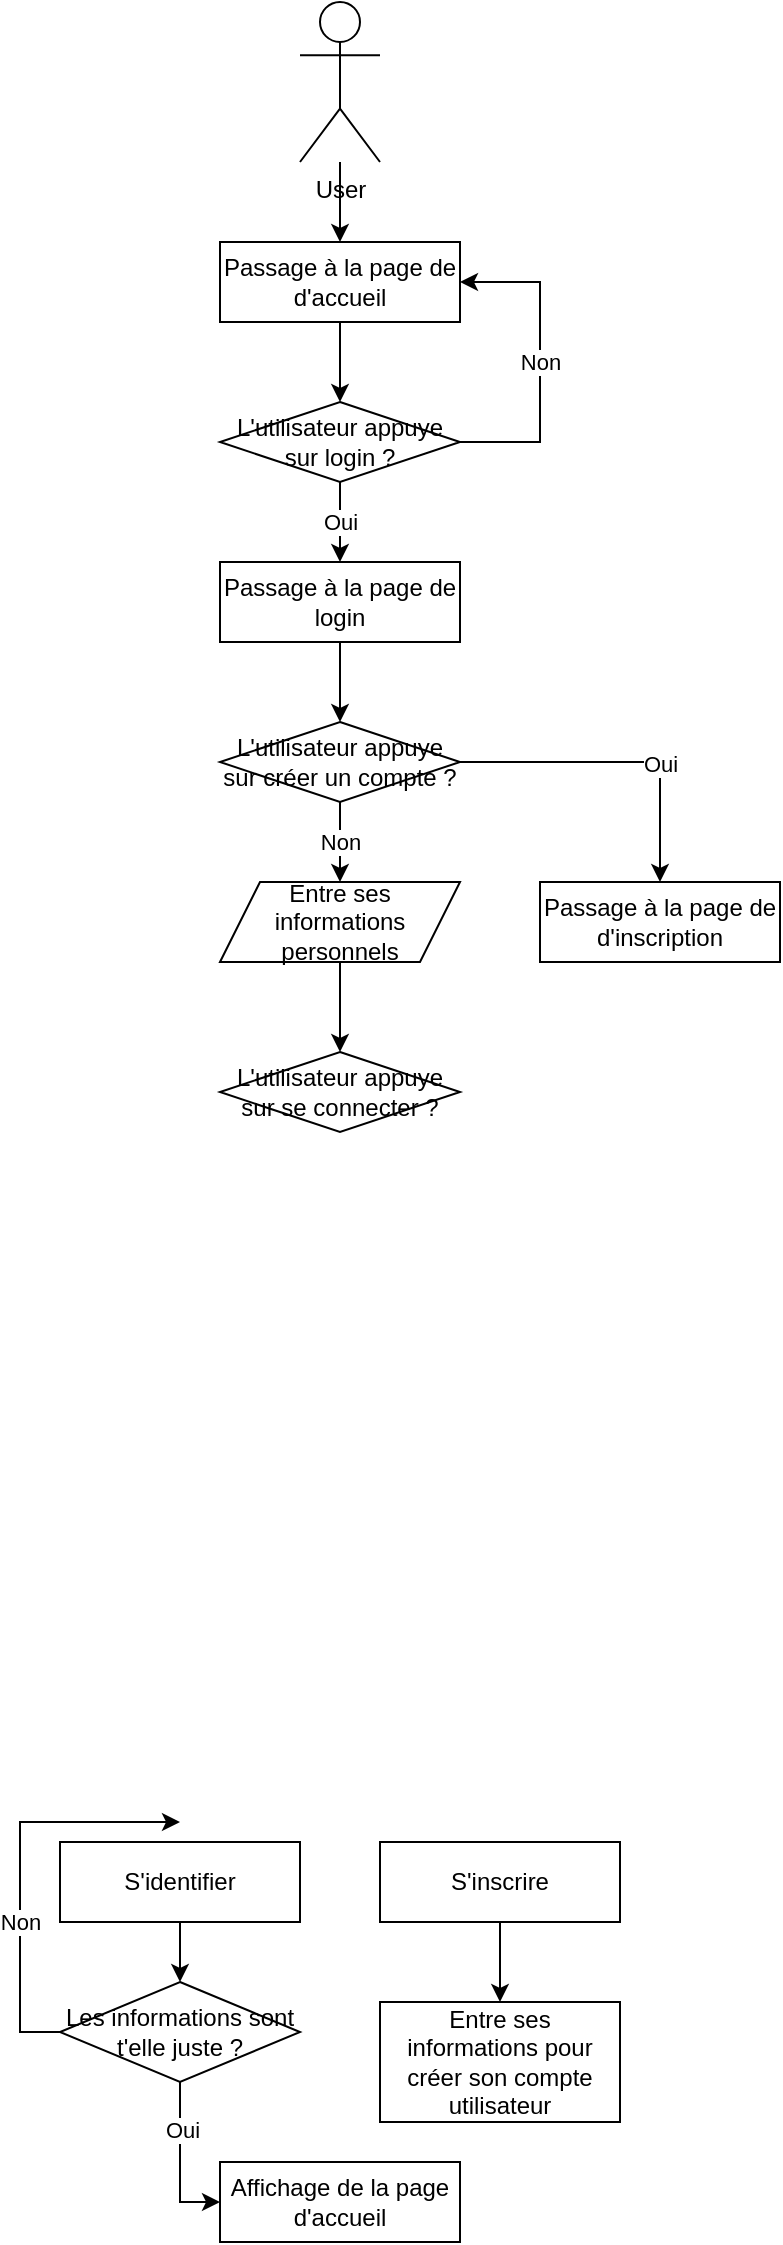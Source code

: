 <mxfile version="20.8.18" type="device"><diagram id="doQJcNLJImov5TKYSHX2" name="Page-1"><mxGraphModel dx="417" dy="637" grid="1" gridSize="10" guides="1" tooltips="1" connect="1" arrows="1" fold="1" page="1" pageScale="1" pageWidth="827" pageHeight="1169" math="0" shadow="0"><root><mxCell id="0"/><mxCell id="1" parent="0"/><mxCell id="OpUMwXu_qE_lq74d6x2d-5" style="edgeStyle=orthogonalEdgeStyle;rounded=0;orthogonalLoop=1;jettySize=auto;html=1;" edge="1" parent="1" source="cYCKhf7vR0213UGvamIm-5" target="OpUMwXu_qE_lq74d6x2d-4"><mxGeometry relative="1" as="geometry"/></mxCell><mxCell id="cYCKhf7vR0213UGvamIm-5" value="User" style="shape=umlActor;verticalLabelPosition=bottom;verticalAlign=top;html=1;outlineConnect=0;" parent="1" vertex="1"><mxGeometry x="360" y="40" width="40" height="80" as="geometry"/></mxCell><mxCell id="cYCKhf7vR0213UGvamIm-13" value="" style="edgeStyle=orthogonalEdgeStyle;rounded=0;orthogonalLoop=1;jettySize=auto;html=1;" parent="1" source="cYCKhf7vR0213UGvamIm-8" target="cYCKhf7vR0213UGvamIm-12" edge="1"><mxGeometry relative="1" as="geometry"/></mxCell><mxCell id="cYCKhf7vR0213UGvamIm-8" value="S'inscrire" style="rounded=0;whiteSpace=wrap;html=1;" parent="1" vertex="1"><mxGeometry x="400" y="960" width="120" height="40" as="geometry"/></mxCell><mxCell id="cYCKhf7vR0213UGvamIm-15" value="" style="edgeStyle=orthogonalEdgeStyle;rounded=0;orthogonalLoop=1;jettySize=auto;html=1;entryX=0.5;entryY=0;entryDx=0;entryDy=0;" parent="1" source="cYCKhf7vR0213UGvamIm-9" target="cYCKhf7vR0213UGvamIm-25" edge="1"><mxGeometry relative="1" as="geometry"><mxPoint x="300" y="1040" as="targetPoint"/></mxGeometry></mxCell><mxCell id="cYCKhf7vR0213UGvamIm-9" value="&lt;div&gt;S'identifier&lt;/div&gt;" style="rounded=0;whiteSpace=wrap;html=1;" parent="1" vertex="1"><mxGeometry x="240" y="960" width="120" height="40" as="geometry"/></mxCell><mxCell id="cYCKhf7vR0213UGvamIm-12" value="Entre ses informations pour créer son compte utilisateur" style="rounded=0;whiteSpace=wrap;html=1;" parent="1" vertex="1"><mxGeometry x="400" y="1040" width="120" height="60" as="geometry"/></mxCell><mxCell id="cYCKhf7vR0213UGvamIm-16" value="Affichage de la page d'accueil" style="rounded=0;whiteSpace=wrap;html=1;" parent="1" vertex="1"><mxGeometry x="320" y="1120" width="120" height="40" as="geometry"/></mxCell><mxCell id="cYCKhf7vR0213UGvamIm-26" value="Non" style="edgeStyle=orthogonalEdgeStyle;rounded=0;orthogonalLoop=1;jettySize=auto;html=1;" parent="1" source="cYCKhf7vR0213UGvamIm-25" edge="1"><mxGeometry x="-0.268" relative="1" as="geometry"><mxPoint x="300" y="950" as="targetPoint"/><Array as="points"><mxPoint x="220" y="1055"/><mxPoint x="220" y="950"/></Array><mxPoint as="offset"/></mxGeometry></mxCell><mxCell id="OpUMwXu_qE_lq74d6x2d-1" style="edgeStyle=orthogonalEdgeStyle;rounded=0;orthogonalLoop=1;jettySize=auto;html=1;entryX=0;entryY=0.5;entryDx=0;entryDy=0;" edge="1" parent="1" source="cYCKhf7vR0213UGvamIm-25" target="cYCKhf7vR0213UGvamIm-16"><mxGeometry relative="1" as="geometry"/></mxCell><mxCell id="OpUMwXu_qE_lq74d6x2d-2" value="Oui" style="edgeLabel;html=1;align=center;verticalAlign=middle;resizable=0;points=[];" vertex="1" connectable="0" parent="OpUMwXu_qE_lq74d6x2d-1"><mxGeometry x="-0.407" y="1" relative="1" as="geometry"><mxPoint as="offset"/></mxGeometry></mxCell><mxCell id="cYCKhf7vR0213UGvamIm-25" value="Les informations sont t'elle juste ?" style="rhombus;whiteSpace=wrap;html=1;" parent="1" vertex="1"><mxGeometry x="240" y="1030" width="120" height="50" as="geometry"/></mxCell><mxCell id="OpUMwXu_qE_lq74d6x2d-8" value="" style="edgeStyle=orthogonalEdgeStyle;rounded=0;orthogonalLoop=1;jettySize=auto;html=1;" edge="1" parent="1" source="OpUMwXu_qE_lq74d6x2d-4" target="OpUMwXu_qE_lq74d6x2d-7"><mxGeometry relative="1" as="geometry"/></mxCell><mxCell id="OpUMwXu_qE_lq74d6x2d-4" value="Passage à la page de d'accueil" style="rounded=0;whiteSpace=wrap;html=1;" vertex="1" parent="1"><mxGeometry x="320" y="160" width="120" height="40" as="geometry"/></mxCell><mxCell id="OpUMwXu_qE_lq74d6x2d-10" value="Oui" style="edgeStyle=orthogonalEdgeStyle;rounded=0;orthogonalLoop=1;jettySize=auto;html=1;" edge="1" parent="1" source="OpUMwXu_qE_lq74d6x2d-7" target="OpUMwXu_qE_lq74d6x2d-9"><mxGeometry relative="1" as="geometry"><mxPoint as="offset"/></mxGeometry></mxCell><mxCell id="OpUMwXu_qE_lq74d6x2d-13" value="Non" style="edgeStyle=orthogonalEdgeStyle;rounded=0;orthogonalLoop=1;jettySize=auto;html=1;entryX=1;entryY=0.5;entryDx=0;entryDy=0;" edge="1" parent="1" source="OpUMwXu_qE_lq74d6x2d-7" target="OpUMwXu_qE_lq74d6x2d-4"><mxGeometry relative="1" as="geometry"><Array as="points"><mxPoint x="480" y="260"/><mxPoint x="480" y="180"/></Array></mxGeometry></mxCell><mxCell id="OpUMwXu_qE_lq74d6x2d-7" value="L'utilisateur appuye sur login ?" style="rhombus;whiteSpace=wrap;html=1;" vertex="1" parent="1"><mxGeometry x="320" y="240" width="120" height="40" as="geometry"/></mxCell><mxCell id="OpUMwXu_qE_lq74d6x2d-15" value="" style="edgeStyle=orthogonalEdgeStyle;rounded=0;orthogonalLoop=1;jettySize=auto;html=1;" edge="1" parent="1" source="OpUMwXu_qE_lq74d6x2d-9" target="OpUMwXu_qE_lq74d6x2d-14"><mxGeometry relative="1" as="geometry"/></mxCell><mxCell id="OpUMwXu_qE_lq74d6x2d-9" value="Passage à la page de login" style="rounded=0;whiteSpace=wrap;html=1;" vertex="1" parent="1"><mxGeometry x="320" y="320" width="120" height="40" as="geometry"/></mxCell><mxCell id="OpUMwXu_qE_lq74d6x2d-22" value="" style="edgeStyle=orthogonalEdgeStyle;rounded=0;orthogonalLoop=1;jettySize=auto;html=1;" edge="1" parent="1" source="OpUMwXu_qE_lq74d6x2d-14" target="OpUMwXu_qE_lq74d6x2d-21"><mxGeometry relative="1" as="geometry"/></mxCell><mxCell id="OpUMwXu_qE_lq74d6x2d-23" value="Oui" style="edgeLabel;html=1;align=center;verticalAlign=middle;resizable=0;points=[];" vertex="1" connectable="0" parent="OpUMwXu_qE_lq74d6x2d-22"><mxGeometry x="0.263" relative="1" as="geometry"><mxPoint as="offset"/></mxGeometry></mxCell><mxCell id="OpUMwXu_qE_lq74d6x2d-31" value="Non" style="edgeStyle=orthogonalEdgeStyle;rounded=0;orthogonalLoop=1;jettySize=auto;html=1;" edge="1" parent="1" source="OpUMwXu_qE_lq74d6x2d-14" target="OpUMwXu_qE_lq74d6x2d-30"><mxGeometry relative="1" as="geometry"/></mxCell><mxCell id="OpUMwXu_qE_lq74d6x2d-14" value="L'utilisateur appuye sur créer un compte ?" style="rhombus;whiteSpace=wrap;html=1;" vertex="1" parent="1"><mxGeometry x="320" y="400" width="120" height="40" as="geometry"/></mxCell><mxCell id="OpUMwXu_qE_lq74d6x2d-21" value="Passage à la page de d'inscription" style="rounded=0;whiteSpace=wrap;html=1;" vertex="1" parent="1"><mxGeometry x="480" y="480" width="120" height="40" as="geometry"/></mxCell><mxCell id="OpUMwXu_qE_lq74d6x2d-26" value="L'utilisateur appuye sur se connecter ?" style="rhombus;whiteSpace=wrap;html=1;" vertex="1" parent="1"><mxGeometry x="320" y="565" width="120" height="40" as="geometry"/></mxCell><mxCell id="OpUMwXu_qE_lq74d6x2d-32" value="" style="edgeStyle=orthogonalEdgeStyle;rounded=0;orthogonalLoop=1;jettySize=auto;html=1;" edge="1" parent="1" source="OpUMwXu_qE_lq74d6x2d-30" target="OpUMwXu_qE_lq74d6x2d-26"><mxGeometry relative="1" as="geometry"/></mxCell><mxCell id="OpUMwXu_qE_lq74d6x2d-30" value="Entre ses informations personnels" style="shape=parallelogram;perimeter=parallelogramPerimeter;whiteSpace=wrap;html=1;fixedSize=1;" vertex="1" parent="1"><mxGeometry x="320" y="480" width="120" height="40" as="geometry"/></mxCell></root></mxGraphModel></diagram></mxfile>